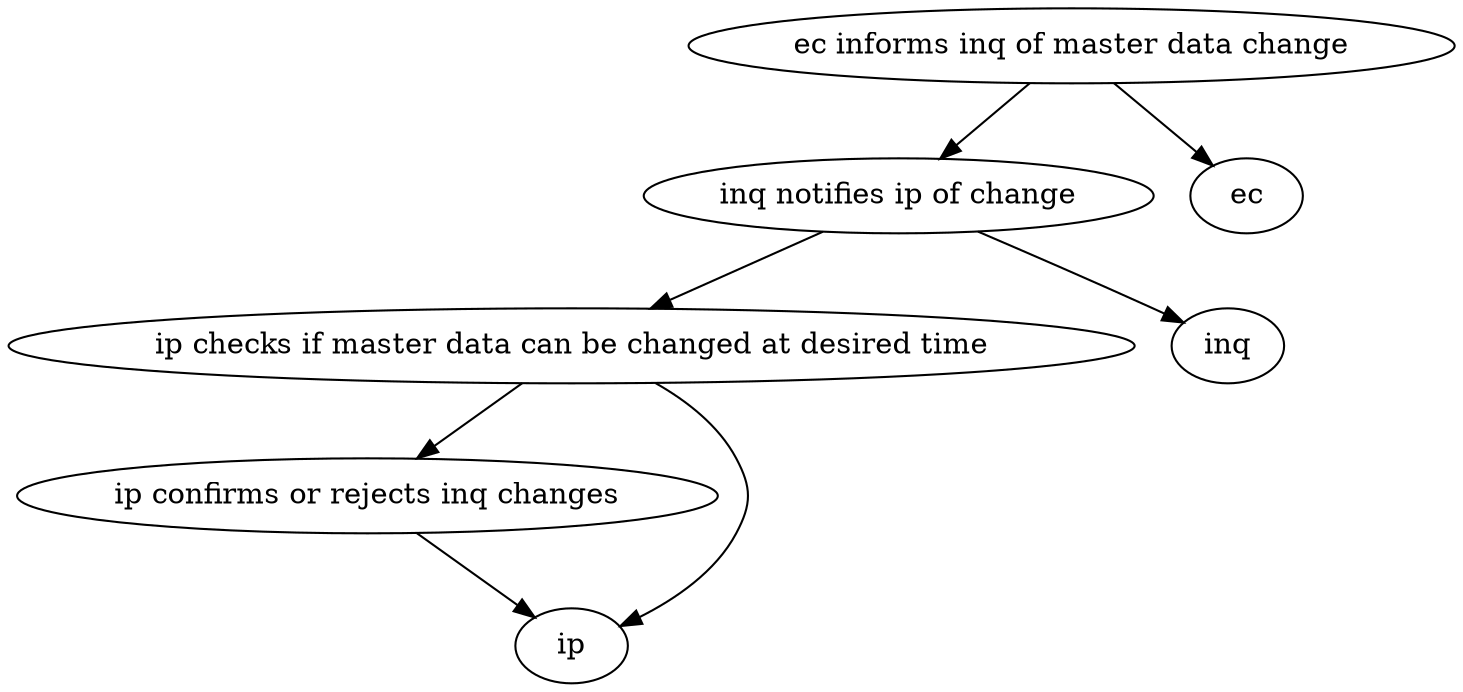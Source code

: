 strict digraph "doc-10.12" {
	graph [name="doc-10.12"];
	"ec informs inq of master data change"	[attrs="{'type': 'Activity', 'label': 'ec informs inq of master data change'}"];
	"inq notifies ip of change"	[attrs="{'type': 'Activity', 'label': 'inq notifies ip of change'}"];
	"ec informs inq of master data change" -> "inq notifies ip of change"	[attrs="{'type': 'flow', 'label': 'flow'}"];
	ec	[attrs="{'type': 'Actor', 'label': 'ec'}"];
	"ec informs inq of master data change" -> ec	[attrs="{'type': 'actor performer', 'label': 'actor performer'}"];
	"ip checks if master data can be changed at desired time"	[attrs="{'type': 'Activity', 'label': 'ip checks if master data can be changed at desired time'}"];
	"inq notifies ip of change" -> "ip checks if master data can be changed at desired time"	[attrs="{'type': 'flow', 'label': 'flow'}"];
	inq	[attrs="{'type': 'Actor', 'label': 'inq'}"];
	"inq notifies ip of change" -> inq	[attrs="{'type': 'actor performer', 'label': 'actor performer'}"];
	"ip confirms or rejects inq changes"	[attrs="{'type': 'Activity', 'label': 'ip confirms or rejects inq changes'}"];
	"ip checks if master data can be changed at desired time" -> "ip confirms or rejects inq changes"	[attrs="{'type': 'flow', 'label': 'flow'}"];
	ip	[attrs="{'type': 'Actor', 'label': 'ip'}"];
	"ip checks if master data can be changed at desired time" -> ip	[attrs="{'type': 'actor performer', 'label': 'actor performer'}"];
	"ip confirms or rejects inq changes" -> ip	[attrs="{'type': 'actor performer', 'label': 'actor performer'}"];
}
